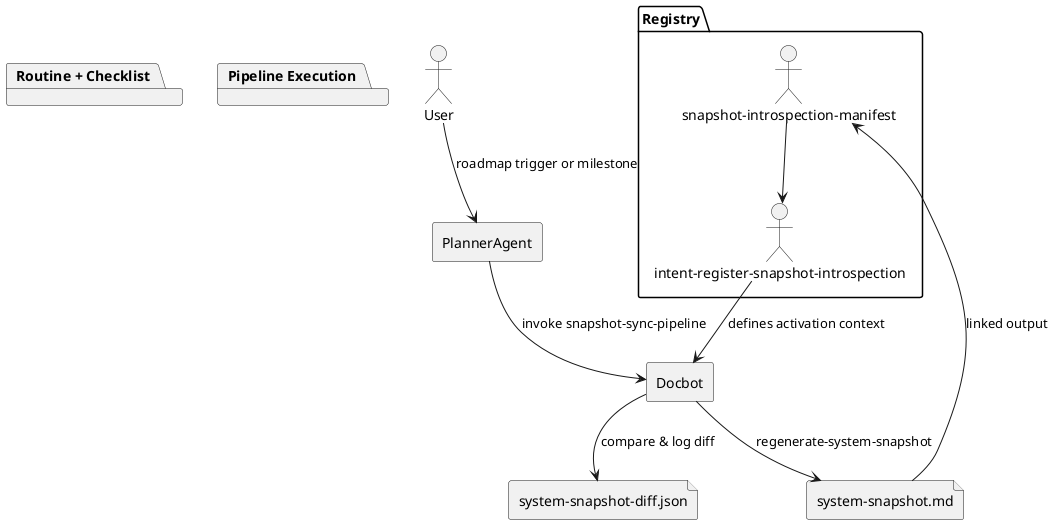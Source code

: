 @startuml SnapshotIntrospection
actor User
agent Docbot
agent PlannerAgent
file "system-snapshot.md" as Snapshot
file "system-snapshot-diff.json" as DiffLog
package "Routine + Checklist" {
  Docbot --> Snapshot : regenerate-system-snapshot
  Docbot --> DiffLog : compare & log diff
}
package "Pipeline Execution" {
  User --> PlannerAgent : roadmap trigger or milestone
  PlannerAgent --> Docbot : invoke snapshot-sync-pipeline
}
package "Registry" {
  Snapshot --> "snapshot-introspection-manifest" : linked output
  "snapshot-introspection-manifest" --> "intent-register-snapshot-introspection"
  "intent-register-snapshot-introspection" --> Docbot : defines activation context
}
@enduml
